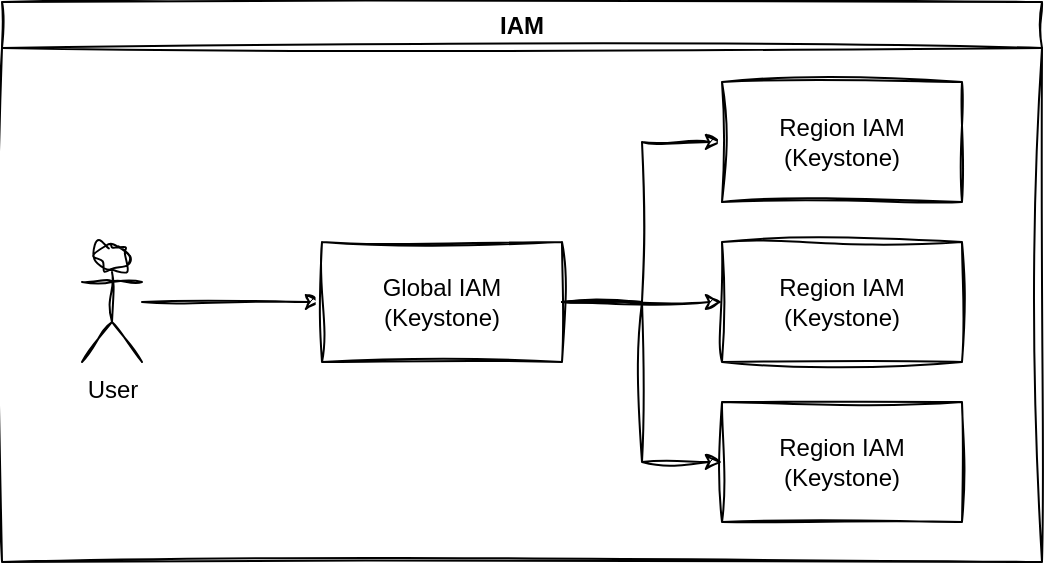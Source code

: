 <mxfile version="24.7.10">
  <diagram name="페이지-1" id="U8h3eJAdfsPCsxLOnBdC">
    <mxGraphModel dx="1886" dy="900" grid="1" gridSize="10" guides="1" tooltips="1" connect="1" arrows="1" fold="1" page="1" pageScale="1" pageWidth="827" pageHeight="1169" math="0" shadow="0">
      <root>
        <mxCell id="0" />
        <mxCell id="1" parent="0" />
        <mxCell id="pfMo5MT4x8HFnHqQk4fO-1" value="IAM" style="swimlane;whiteSpace=wrap;html=1;sketch=1;curveFitting=1;jiggle=2;" parent="1" vertex="1">
          <mxGeometry x="40" y="40" width="520" height="280" as="geometry" />
        </mxCell>
        <mxCell id="9uHBMj7-prGNQZwPd3vU-1" style="edgeStyle=orthogonalEdgeStyle;rounded=0;orthogonalLoop=1;jettySize=auto;html=1;sketch=1;curveFitting=1;jiggle=2;" parent="pfMo5MT4x8HFnHqQk4fO-1" source="ZVZusysqvdcresy3xZjS-1" target="ZVZusysqvdcresy3xZjS-2" edge="1">
          <mxGeometry relative="1" as="geometry" />
        </mxCell>
        <mxCell id="ZVZusysqvdcresy3xZjS-1" value="User" style="shape=umlActor;verticalLabelPosition=bottom;verticalAlign=top;html=1;outlineConnect=0;sketch=1;curveFitting=1;jiggle=2;" parent="pfMo5MT4x8HFnHqQk4fO-1" vertex="1">
          <mxGeometry x="40" y="120" width="30" height="60" as="geometry" />
        </mxCell>
        <mxCell id="9uHBMj7-prGNQZwPd3vU-2" style="edgeStyle=elbowEdgeStyle;rounded=0;orthogonalLoop=1;jettySize=auto;html=1;sketch=1;curveFitting=1;jiggle=2;" parent="pfMo5MT4x8HFnHqQk4fO-1" source="ZVZusysqvdcresy3xZjS-2" target="ZVZusysqvdcresy3xZjS-3" edge="1">
          <mxGeometry relative="1" as="geometry" />
        </mxCell>
        <mxCell id="9uHBMj7-prGNQZwPd3vU-3" style="edgeStyle=orthogonalEdgeStyle;rounded=0;orthogonalLoop=1;jettySize=auto;html=1;sketch=1;curveFitting=1;jiggle=2;" parent="pfMo5MT4x8HFnHqQk4fO-1" source="ZVZusysqvdcresy3xZjS-2" target="ZVZusysqvdcresy3xZjS-4" edge="1">
          <mxGeometry relative="1" as="geometry" />
        </mxCell>
        <mxCell id="9uHBMj7-prGNQZwPd3vU-6" style="edgeStyle=elbowEdgeStyle;rounded=0;orthogonalLoop=1;jettySize=auto;html=1;sketch=1;curveFitting=1;jiggle=2;" parent="pfMo5MT4x8HFnHqQk4fO-1" source="ZVZusysqvdcresy3xZjS-2" target="ZVZusysqvdcresy3xZjS-5" edge="1">
          <mxGeometry relative="1" as="geometry" />
        </mxCell>
        <mxCell id="ZVZusysqvdcresy3xZjS-2" value="Global IAM&lt;div&gt;(Keystone)&lt;/div&gt;" style="rounded=0;whiteSpace=wrap;html=1;sketch=1;curveFitting=1;jiggle=2;" parent="pfMo5MT4x8HFnHqQk4fO-1" vertex="1">
          <mxGeometry x="160" y="120" width="120" height="60" as="geometry" />
        </mxCell>
        <mxCell id="ZVZusysqvdcresy3xZjS-3" value="Region IAM&lt;div&gt;(Keystone)&lt;/div&gt;" style="rounded=0;whiteSpace=wrap;html=1;sketch=1;curveFitting=1;jiggle=2;" parent="pfMo5MT4x8HFnHqQk4fO-1" vertex="1">
          <mxGeometry x="360" y="40" width="120" height="60" as="geometry" />
        </mxCell>
        <mxCell id="ZVZusysqvdcresy3xZjS-4" value="Region IAM&lt;div&gt;(Keystone)&lt;/div&gt;" style="rounded=0;whiteSpace=wrap;html=1;sketch=1;curveFitting=1;jiggle=2;" parent="pfMo5MT4x8HFnHqQk4fO-1" vertex="1">
          <mxGeometry x="360" y="120" width="120" height="60" as="geometry" />
        </mxCell>
        <mxCell id="ZVZusysqvdcresy3xZjS-5" value="Region IAM&lt;div&gt;(Keystone)&lt;/div&gt;" style="rounded=0;whiteSpace=wrap;html=1;sketch=1;curveFitting=1;jiggle=2;" parent="pfMo5MT4x8HFnHqQk4fO-1" vertex="1">
          <mxGeometry x="360" y="200" width="120" height="60" as="geometry" />
        </mxCell>
      </root>
    </mxGraphModel>
  </diagram>
</mxfile>
